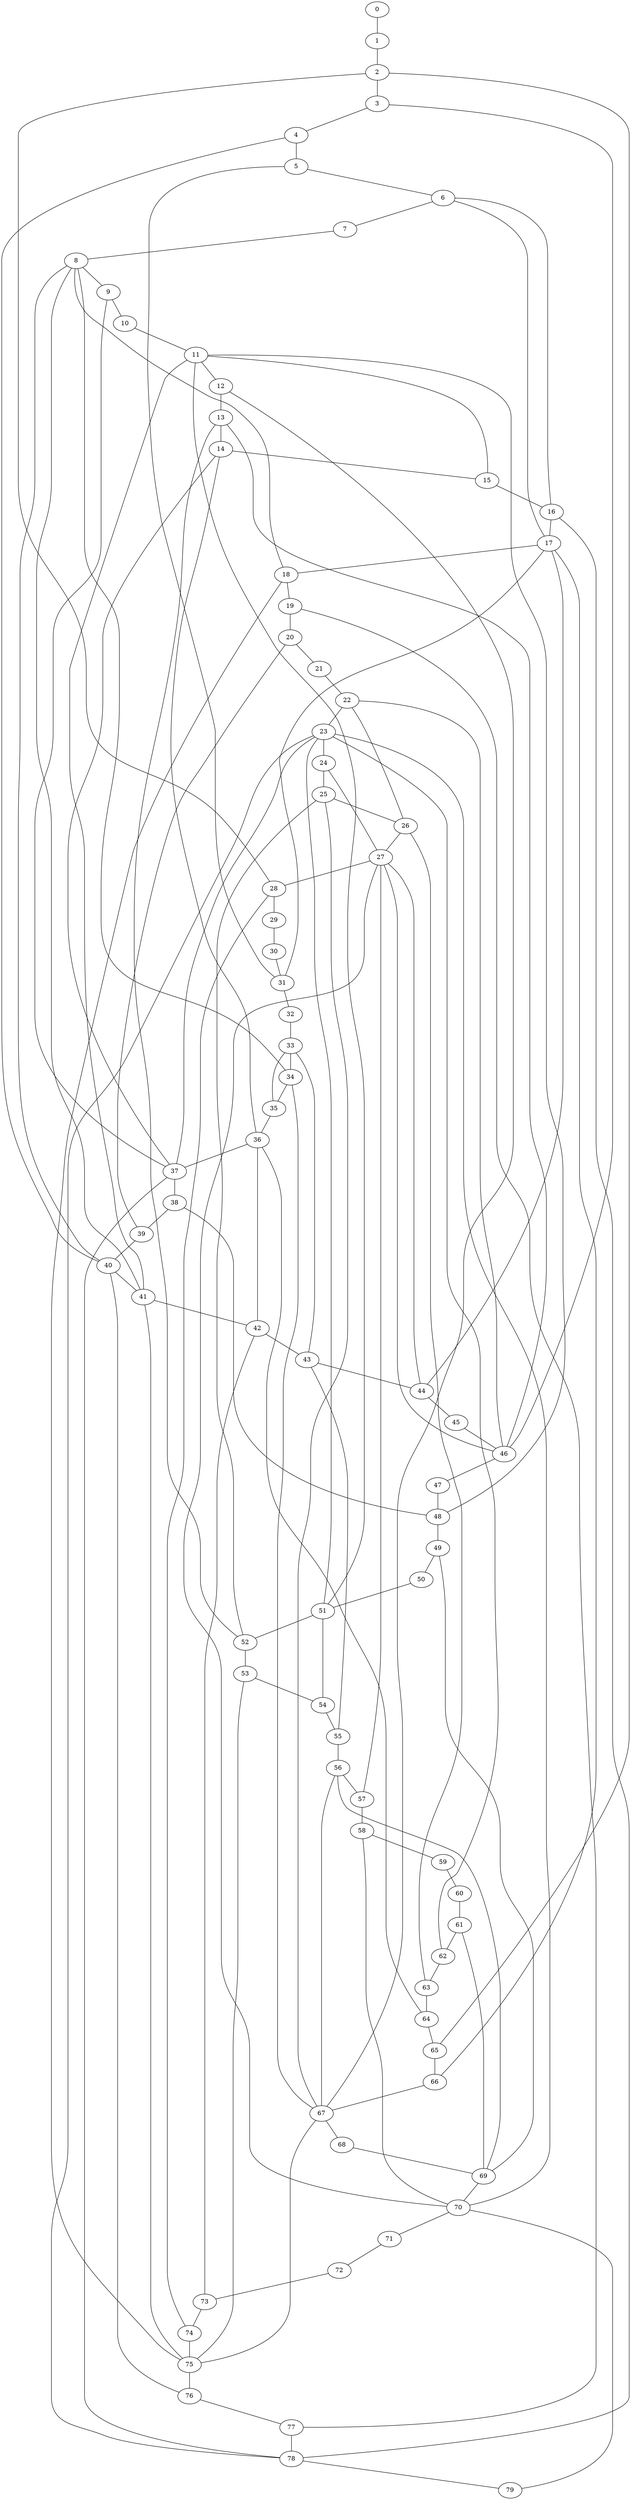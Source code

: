
graph graphname {
    0 -- 1
1 -- 2
2 -- 3
2 -- 65
2 -- 28
3 -- 4
3 -- 46
4 -- 5
4 -- 40
5 -- 6
5 -- 31
6 -- 7
6 -- 17
6 -- 16
7 -- 8
8 -- 9
8 -- 40
8 -- 41
8 -- 34
8 -- 18
9 -- 10
9 -- 37
10 -- 11
11 -- 12
11 -- 48
11 -- 41
11 -- 51
11 -- 15
12 -- 13
12 -- 67
13 -- 14
13 -- 46
13 -- 52
14 -- 15
14 -- 37
14 -- 36
15 -- 16
16 -- 17
16 -- 78
17 -- 18
17 -- 44
17 -- 31
17 -- 66
18 -- 19
18 -- 75
19 -- 20
19 -- 77
20 -- 21
20 -- 39
21 -- 22
22 -- 23
22 -- 26
22 -- 46
23 -- 24
23 -- 37
23 -- 51
23 -- 78
23 -- 62
23 -- 70
24 -- 25
24 -- 27
25 -- 26
25 -- 67
25 -- 52
26 -- 27
26 -- 63
27 -- 28
27 -- 57
27 -- 46
27 -- 44
27 -- 70
28 -- 29
28 -- 74
29 -- 30
30 -- 31
31 -- 32
32 -- 33
33 -- 34
33 -- 35
33 -- 43
34 -- 35
34 -- 67
35 -- 36
36 -- 37
36 -- 42
36 -- 64
37 -- 38
37 -- 78
38 -- 39
38 -- 48
39 -- 40
40 -- 41
40 -- 76
41 -- 42
41 -- 75
42 -- 43
42 -- 73
43 -- 44
43 -- 55
44 -- 45
45 -- 46
46 -- 47
47 -- 48
48 -- 49
49 -- 50
49 -- 69
50 -- 51
51 -- 52
51 -- 54
52 -- 53
53 -- 54
53 -- 75
54 -- 55
55 -- 56
56 -- 57
56 -- 69
56 -- 67
57 -- 58
58 -- 59
58 -- 70
59 -- 60
60 -- 61
61 -- 62
61 -- 69
62 -- 63
63 -- 64
64 -- 65
65 -- 66
66 -- 67
67 -- 68
67 -- 75
68 -- 69
69 -- 70
70 -- 71
70 -- 79
71 -- 72
72 -- 73
73 -- 74
74 -- 75
75 -- 76
76 -- 77
77 -- 78
78 -- 79

}
